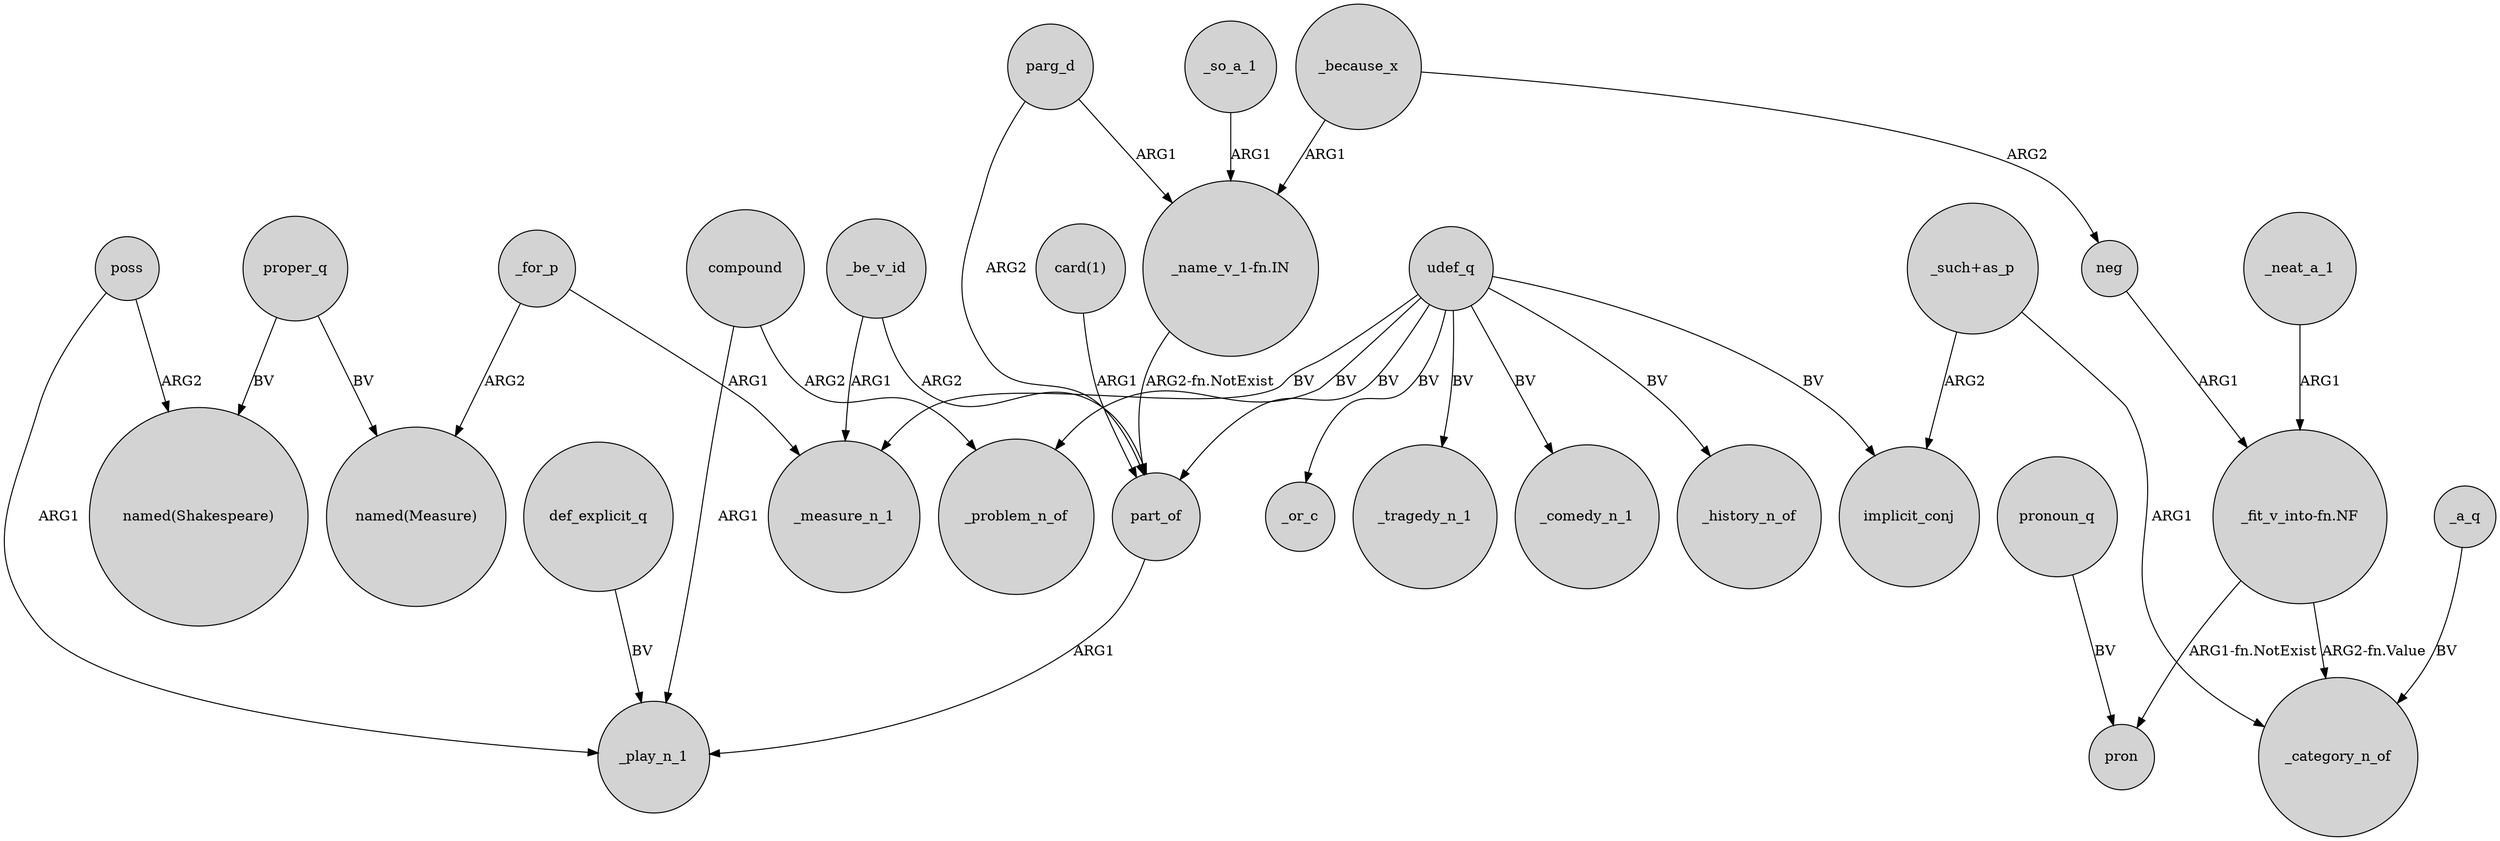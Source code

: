 digraph {
	node [shape=circle style=filled]
	"_name_v_1-fn.IN" -> part_of [label="ARG2-fn.NotExist"]
	udef_q -> _comedy_n_1 [label=BV]
	udef_q -> part_of [label=BV]
	"_fit_v_into-fn.NF" -> _category_n_of [label="ARG2-fn.Value"]
	udef_q -> _history_n_of [label=BV]
	def_explicit_q -> _play_n_1 [label=BV]
	part_of -> _play_n_1 [label=ARG1]
	proper_q -> "named(Measure)" [label=BV]
	udef_q -> _problem_n_of [label=BV]
	neg -> "_fit_v_into-fn.NF" [label=ARG1]
	udef_q -> _or_c [label=BV]
	udef_q -> implicit_conj [label=BV]
	proper_q -> "named(Shakespeare)" [label=BV]
	_because_x -> "_name_v_1-fn.IN" [label=ARG1]
	_so_a_1 -> "_name_v_1-fn.IN" [label=ARG1]
	_because_x -> neg [label=ARG2]
	pronoun_q -> pron [label=BV]
	_a_q -> _category_n_of [label=BV]
	"_such+as_p" -> _category_n_of [label=ARG1]
	poss -> _play_n_1 [label=ARG1]
	compound -> _play_n_1 [label=ARG1]
	"_fit_v_into-fn.NF" -> pron [label="ARG1-fn.NotExist"]
	poss -> "named(Shakespeare)" [label=ARG2]
	udef_q -> _measure_n_1 [label=BV]
	"_such+as_p" -> implicit_conj [label=ARG2]
	_for_p -> "named(Measure)" [label=ARG2]
	"card(1)" -> part_of [label=ARG1]
	parg_d -> part_of [label=ARG2]
	udef_q -> _tragedy_n_1 [label=BV]
	_be_v_id -> _measure_n_1 [label=ARG1]
	compound -> _problem_n_of [label=ARG2]
	_be_v_id -> part_of [label=ARG2]
	_for_p -> _measure_n_1 [label=ARG1]
	_neat_a_1 -> "_fit_v_into-fn.NF" [label=ARG1]
	parg_d -> "_name_v_1-fn.IN" [label=ARG1]
}
